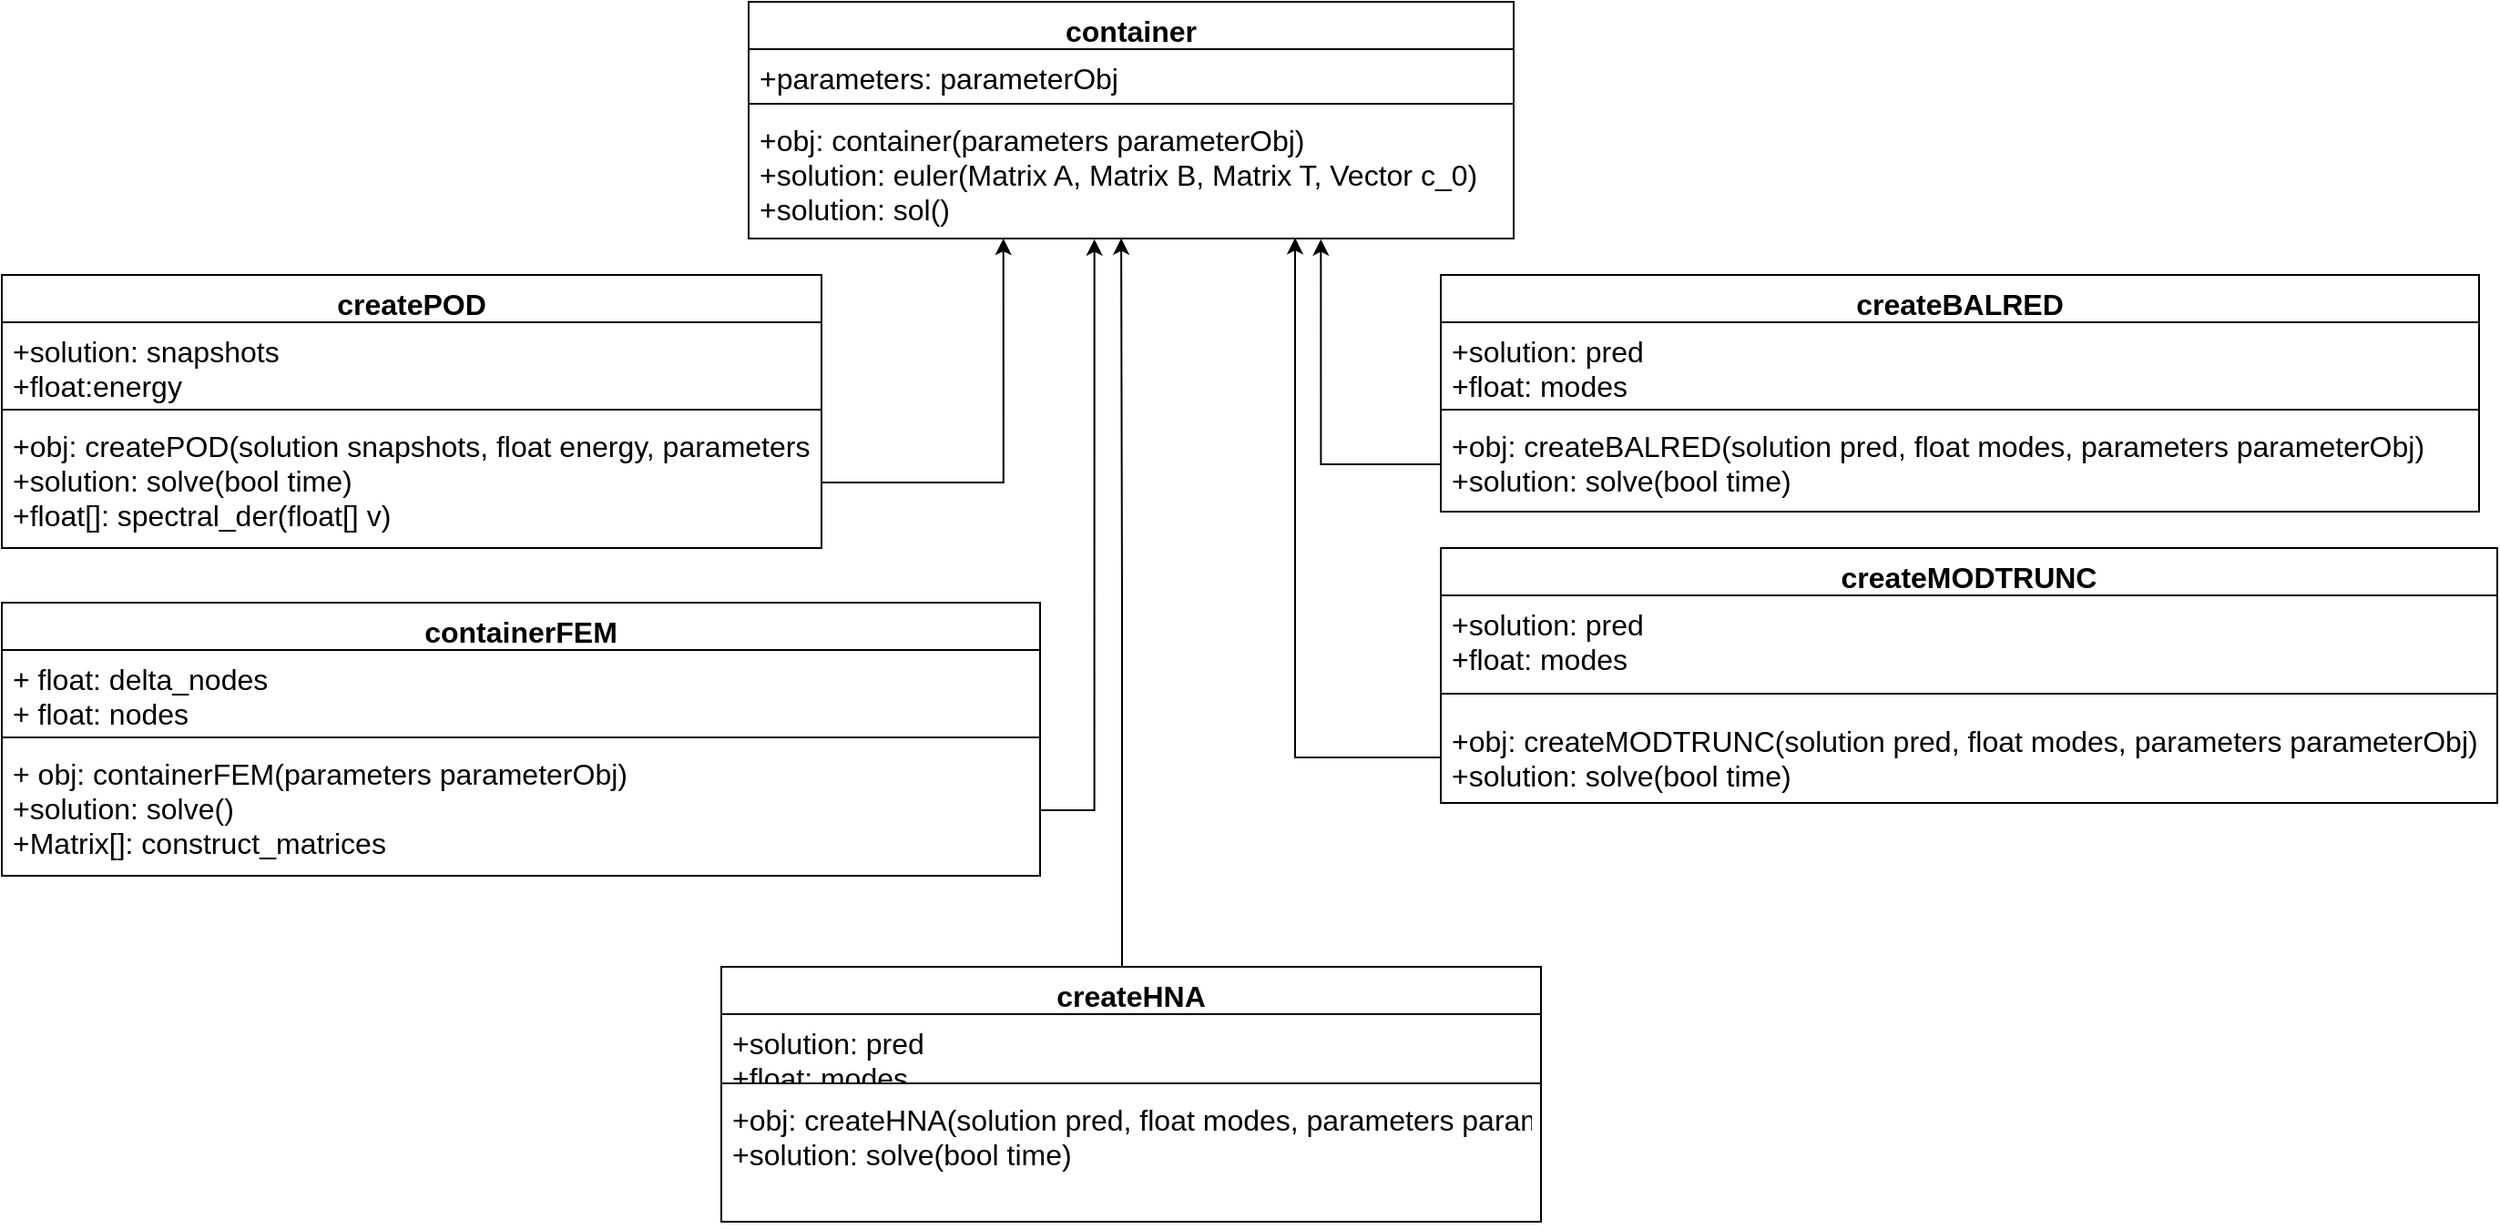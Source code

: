 <mxfile version="21.3.2" type="device">
  <diagram id="C5RBs43oDa-KdzZeNtuy" name="Page-1">
    <mxGraphModel dx="2206" dy="1225" grid="1" gridSize="10" guides="1" tooltips="1" connect="1" arrows="1" fold="1" page="1" pageScale="1" pageWidth="3300" pageHeight="4681" math="0" shadow="0">
      <root>
        <mxCell id="WIyWlLk6GJQsqaUBKTNV-0" />
        <mxCell id="WIyWlLk6GJQsqaUBKTNV-1" parent="WIyWlLk6GJQsqaUBKTNV-0" />
        <mxCell id="zZafRVPECkY1aL9NoOW7-15" value="container" style="swimlane;fontStyle=1;align=center;verticalAlign=top;childLayout=stackLayout;horizontal=1;startSize=26;horizontalStack=0;resizeParent=1;resizeParentMax=0;resizeLast=0;collapsible=1;marginBottom=0;fontSize=16;" parent="WIyWlLk6GJQsqaUBKTNV-1" vertex="1">
          <mxGeometry x="1140" y="330" width="420" height="130" as="geometry" />
        </mxCell>
        <mxCell id="zZafRVPECkY1aL9NoOW7-16" value="+parameters: parameterObj" style="text;strokeColor=none;fillColor=none;align=left;verticalAlign=top;spacingLeft=4;spacingRight=4;overflow=hidden;rotatable=0;points=[[0,0.5],[1,0.5]];portConstraint=eastwest;fontSize=16;" parent="zZafRVPECkY1aL9NoOW7-15" vertex="1">
          <mxGeometry y="26" width="420" height="26" as="geometry" />
        </mxCell>
        <mxCell id="zZafRVPECkY1aL9NoOW7-17" value="" style="line;strokeWidth=1;fillColor=none;align=left;verticalAlign=middle;spacingTop=-1;spacingLeft=3;spacingRight=3;rotatable=0;labelPosition=right;points=[];portConstraint=eastwest;fontSize=16;" parent="zZafRVPECkY1aL9NoOW7-15" vertex="1">
          <mxGeometry y="52" width="420" height="8" as="geometry" />
        </mxCell>
        <mxCell id="zZafRVPECkY1aL9NoOW7-18" value="+obj: container(parameters parameterObj)&#xa;+solution: euler(Matrix A, Matrix B, Matrix T, Vector c_0)&#xa;+solution: sol()" style="text;strokeColor=none;fillColor=none;align=left;verticalAlign=top;spacingLeft=4;spacingRight=4;overflow=hidden;rotatable=0;points=[[0,0.5],[1,0.5]];portConstraint=eastwest;fontSize=16;" parent="zZafRVPECkY1aL9NoOW7-15" vertex="1">
          <mxGeometry y="60" width="420" height="70" as="geometry" />
        </mxCell>
        <mxCell id="zZafRVPECkY1aL9NoOW7-19" value="containerFEM" style="swimlane;fontStyle=1;align=center;verticalAlign=top;childLayout=stackLayout;horizontal=1;startSize=26;horizontalStack=0;resizeParent=1;resizeParentMax=0;resizeLast=0;collapsible=1;marginBottom=0;fontSize=16;" parent="WIyWlLk6GJQsqaUBKTNV-1" vertex="1">
          <mxGeometry x="730" y="660" width="570" height="150" as="geometry" />
        </mxCell>
        <mxCell id="zZafRVPECkY1aL9NoOW7-20" value="+ float: delta_nodes&#xa;+ float: nodes&#xa;" style="text;strokeColor=none;fillColor=none;align=left;verticalAlign=top;spacingLeft=4;spacingRight=4;overflow=hidden;rotatable=0;points=[[0,0.5],[1,0.5]];portConstraint=eastwest;fontSize=16;" parent="zZafRVPECkY1aL9NoOW7-19" vertex="1">
          <mxGeometry y="26" width="570" height="44" as="geometry" />
        </mxCell>
        <mxCell id="zZafRVPECkY1aL9NoOW7-21" value="" style="line;strokeWidth=1;fillColor=none;align=left;verticalAlign=middle;spacingTop=-1;spacingLeft=3;spacingRight=3;rotatable=0;labelPosition=right;points=[];portConstraint=eastwest;fontSize=16;" parent="zZafRVPECkY1aL9NoOW7-19" vertex="1">
          <mxGeometry y="70" width="570" height="8" as="geometry" />
        </mxCell>
        <mxCell id="zZafRVPECkY1aL9NoOW7-22" value="+ obj: containerFEM(parameters parameterObj)&#xa;+solution: solve()&#xa;+Matrix[]: construct_matrices&#xa;" style="text;strokeColor=none;fillColor=none;align=left;verticalAlign=top;spacingLeft=4;spacingRight=4;overflow=hidden;rotatable=0;points=[[0,0.5],[1,0.5]];portConstraint=eastwest;fontSize=16;" parent="zZafRVPECkY1aL9NoOW7-19" vertex="1">
          <mxGeometry y="78" width="570" height="72" as="geometry" />
        </mxCell>
        <mxCell id="zZafRVPECkY1aL9NoOW7-38" value="createPOD" style="swimlane;fontStyle=1;align=center;verticalAlign=top;childLayout=stackLayout;horizontal=1;startSize=26;horizontalStack=0;resizeParent=1;resizeParentMax=0;resizeLast=0;collapsible=1;marginBottom=0;fontSize=16;" parent="WIyWlLk6GJQsqaUBKTNV-1" vertex="1">
          <mxGeometry x="730" y="480" width="450" height="150" as="geometry" />
        </mxCell>
        <mxCell id="zZafRVPECkY1aL9NoOW7-39" value="+solution: snapshots&#xa;+float:energy&#xa;" style="text;strokeColor=none;fillColor=none;align=left;verticalAlign=top;spacingLeft=4;spacingRight=4;overflow=hidden;rotatable=0;points=[[0,0.5],[1,0.5]];portConstraint=eastwest;fontSize=16;" parent="zZafRVPECkY1aL9NoOW7-38" vertex="1">
          <mxGeometry y="26" width="450" height="44" as="geometry" />
        </mxCell>
        <mxCell id="zZafRVPECkY1aL9NoOW7-40" value="" style="line;strokeWidth=1;fillColor=none;align=left;verticalAlign=middle;spacingTop=-1;spacingLeft=3;spacingRight=3;rotatable=0;labelPosition=right;points=[];portConstraint=eastwest;fontSize=16;" parent="zZafRVPECkY1aL9NoOW7-38" vertex="1">
          <mxGeometry y="70" width="450" height="8" as="geometry" />
        </mxCell>
        <mxCell id="zZafRVPECkY1aL9NoOW7-41" value="+obj: createPOD(solution snapshots, float energy, parameters parameterObj)&#xa;+solution: solve(bool time)&#xa;+float[]: spectral_der(float[] v)&#xa;&#xa;" style="text;strokeColor=none;fillColor=none;align=left;verticalAlign=top;spacingLeft=4;spacingRight=4;overflow=hidden;rotatable=0;points=[[0,0.5],[1,0.5]];portConstraint=eastwest;fontSize=16;" parent="zZafRVPECkY1aL9NoOW7-38" vertex="1">
          <mxGeometry y="78" width="450" height="72" as="geometry" />
        </mxCell>
        <mxCell id="_xmLCCh59PfJJaEa2ni0-1" value="createBALRED" style="swimlane;fontStyle=1;align=center;verticalAlign=top;childLayout=stackLayout;horizontal=1;startSize=26;horizontalStack=0;resizeParent=1;resizeParentMax=0;resizeLast=0;collapsible=1;marginBottom=0;fontSize=16;" vertex="1" parent="WIyWlLk6GJQsqaUBKTNV-1">
          <mxGeometry x="1520" y="480" width="570" height="130" as="geometry" />
        </mxCell>
        <mxCell id="_xmLCCh59PfJJaEa2ni0-2" value="+solution: pred&#xa;+float: modes&#xa;" style="text;strokeColor=none;fillColor=none;align=left;verticalAlign=top;spacingLeft=4;spacingRight=4;overflow=hidden;rotatable=0;points=[[0,0.5],[1,0.5]];portConstraint=eastwest;fontSize=16;" vertex="1" parent="_xmLCCh59PfJJaEa2ni0-1">
          <mxGeometry y="26" width="570" height="44" as="geometry" />
        </mxCell>
        <mxCell id="_xmLCCh59PfJJaEa2ni0-3" value="" style="line;strokeWidth=1;fillColor=none;align=left;verticalAlign=middle;spacingTop=-1;spacingLeft=3;spacingRight=3;rotatable=0;labelPosition=right;points=[];portConstraint=eastwest;fontSize=16;" vertex="1" parent="_xmLCCh59PfJJaEa2ni0-1">
          <mxGeometry y="70" width="570" height="8" as="geometry" />
        </mxCell>
        <mxCell id="_xmLCCh59PfJJaEa2ni0-4" value="+obj: createBALRED(solution pred, float modes, parameters parameterObj)&#xa;+solution: solve(bool time)&#xa;" style="text;strokeColor=none;fillColor=none;align=left;verticalAlign=top;spacingLeft=4;spacingRight=4;overflow=hidden;rotatable=0;points=[[0,0.5],[1,0.5]];portConstraint=eastwest;fontSize=16;" vertex="1" parent="_xmLCCh59PfJJaEa2ni0-1">
          <mxGeometry y="78" width="570" height="52" as="geometry" />
        </mxCell>
        <mxCell id="_xmLCCh59PfJJaEa2ni0-5" value="createMODTRUNC" style="swimlane;fontStyle=1;align=center;verticalAlign=top;childLayout=stackLayout;horizontal=1;startSize=26;horizontalStack=0;resizeParent=1;resizeParentMax=0;resizeLast=0;collapsible=1;marginBottom=0;fontSize=16;" vertex="1" parent="WIyWlLk6GJQsqaUBKTNV-1">
          <mxGeometry x="1520" y="630" width="580" height="140" as="geometry" />
        </mxCell>
        <mxCell id="_xmLCCh59PfJJaEa2ni0-6" value="+solution: pred&#xa;+float: modes&#xa;" style="text;strokeColor=none;fillColor=none;align=left;verticalAlign=top;spacingLeft=4;spacingRight=4;overflow=hidden;rotatable=0;points=[[0,0.5],[1,0.5]];portConstraint=eastwest;fontSize=16;" vertex="1" parent="_xmLCCh59PfJJaEa2ni0-5">
          <mxGeometry y="26" width="580" height="44" as="geometry" />
        </mxCell>
        <mxCell id="_xmLCCh59PfJJaEa2ni0-7" value="" style="line;strokeWidth=1;fillColor=none;align=left;verticalAlign=middle;spacingTop=-1;spacingLeft=3;spacingRight=3;rotatable=0;labelPosition=right;points=[];portConstraint=eastwest;fontSize=16;" vertex="1" parent="_xmLCCh59PfJJaEa2ni0-5">
          <mxGeometry y="70" width="580" height="20" as="geometry" />
        </mxCell>
        <mxCell id="_xmLCCh59PfJJaEa2ni0-8" value="+obj: createMODTRUNC(solution pred, float modes, parameters parameterObj)&#xa;+solution: solve(bool time)&#xa;" style="text;strokeColor=none;fillColor=none;align=left;verticalAlign=top;spacingLeft=4;spacingRight=4;overflow=hidden;rotatable=0;points=[[0,0.5],[1,0.5]];portConstraint=eastwest;fontSize=16;" vertex="1" parent="_xmLCCh59PfJJaEa2ni0-5">
          <mxGeometry y="90" width="580" height="50" as="geometry" />
        </mxCell>
        <mxCell id="_xmLCCh59PfJJaEa2ni0-31" style="edgeStyle=orthogonalEdgeStyle;rounded=0;orthogonalLoop=1;jettySize=auto;html=1;entryX=0.487;entryY=0.998;entryDx=0;entryDy=0;entryPerimeter=0;" edge="1" parent="WIyWlLk6GJQsqaUBKTNV-1" source="_xmLCCh59PfJJaEa2ni0-9" target="zZafRVPECkY1aL9NoOW7-18">
          <mxGeometry relative="1" as="geometry">
            <Array as="points">
              <mxPoint x="1345" y="660" />
              <mxPoint x="1344" y="660" />
            </Array>
          </mxGeometry>
        </mxCell>
        <mxCell id="_xmLCCh59PfJJaEa2ni0-9" value="createHNA" style="swimlane;fontStyle=1;align=center;verticalAlign=top;childLayout=stackLayout;horizontal=1;startSize=26;horizontalStack=0;resizeParent=1;resizeParentMax=0;resizeLast=0;collapsible=1;marginBottom=0;fontSize=16;" vertex="1" parent="WIyWlLk6GJQsqaUBKTNV-1">
          <mxGeometry x="1125" y="860" width="450" height="140" as="geometry" />
        </mxCell>
        <mxCell id="_xmLCCh59PfJJaEa2ni0-10" value="+solution: pred&#xa;+float: modes&#xa;" style="text;strokeColor=none;fillColor=none;align=left;verticalAlign=top;spacingLeft=4;spacingRight=4;overflow=hidden;rotatable=0;points=[[0,0.5],[1,0.5]];portConstraint=eastwest;fontSize=16;" vertex="1" parent="_xmLCCh59PfJJaEa2ni0-9">
          <mxGeometry y="26" width="450" height="34" as="geometry" />
        </mxCell>
        <mxCell id="_xmLCCh59PfJJaEa2ni0-11" value="" style="line;strokeWidth=1;fillColor=none;align=left;verticalAlign=middle;spacingTop=-1;spacingLeft=3;spacingRight=3;rotatable=0;labelPosition=right;points=[];portConstraint=eastwest;fontSize=16;" vertex="1" parent="_xmLCCh59PfJJaEa2ni0-9">
          <mxGeometry y="60" width="450" height="8" as="geometry" />
        </mxCell>
        <mxCell id="_xmLCCh59PfJJaEa2ni0-12" value="+obj: createHNA(solution pred, float modes, parameters parameterObj)&#xa;+solution: solve(bool time)&#xa;" style="text;strokeColor=none;fillColor=none;align=left;verticalAlign=top;spacingLeft=4;spacingRight=4;overflow=hidden;rotatable=0;points=[[0,0.5],[1,0.5]];portConstraint=eastwest;fontSize=16;" vertex="1" parent="_xmLCCh59PfJJaEa2ni0-9">
          <mxGeometry y="68" width="450" height="72" as="geometry" />
        </mxCell>
        <mxCell id="_xmLCCh59PfJJaEa2ni0-32" style="edgeStyle=orthogonalEdgeStyle;rounded=0;orthogonalLoop=1;jettySize=auto;html=1;entryX=0.452;entryY=1.005;entryDx=0;entryDy=0;entryPerimeter=0;" edge="1" parent="WIyWlLk6GJQsqaUBKTNV-1" source="zZafRVPECkY1aL9NoOW7-22" target="zZafRVPECkY1aL9NoOW7-18">
          <mxGeometry relative="1" as="geometry">
            <mxPoint x="1330" y="470" as="targetPoint" />
          </mxGeometry>
        </mxCell>
        <mxCell id="_xmLCCh59PfJJaEa2ni0-33" style="edgeStyle=orthogonalEdgeStyle;rounded=0;orthogonalLoop=1;jettySize=auto;html=1;entryX=0.333;entryY=1;entryDx=0;entryDy=0;entryPerimeter=0;" edge="1" parent="WIyWlLk6GJQsqaUBKTNV-1" source="zZafRVPECkY1aL9NoOW7-41" target="zZafRVPECkY1aL9NoOW7-18">
          <mxGeometry relative="1" as="geometry" />
        </mxCell>
        <mxCell id="_xmLCCh59PfJJaEa2ni0-34" style="edgeStyle=orthogonalEdgeStyle;rounded=0;orthogonalLoop=1;jettySize=auto;html=1;entryX=0.748;entryY=1.005;entryDx=0;entryDy=0;entryPerimeter=0;" edge="1" parent="WIyWlLk6GJQsqaUBKTNV-1" source="_xmLCCh59PfJJaEa2ni0-4" target="zZafRVPECkY1aL9NoOW7-18">
          <mxGeometry relative="1" as="geometry" />
        </mxCell>
        <mxCell id="_xmLCCh59PfJJaEa2ni0-35" style="edgeStyle=orthogonalEdgeStyle;rounded=0;orthogonalLoop=1;jettySize=auto;html=1;entryX=0.713;entryY=0.994;entryDx=0;entryDy=0;entryPerimeter=0;" edge="1" parent="WIyWlLk6GJQsqaUBKTNV-1" source="_xmLCCh59PfJJaEa2ni0-8" target="zZafRVPECkY1aL9NoOW7-18">
          <mxGeometry relative="1" as="geometry">
            <mxPoint x="1440" y="470" as="targetPoint" />
            <Array as="points">
              <mxPoint x="1440" y="745" />
              <mxPoint x="1440" y="460" />
            </Array>
          </mxGeometry>
        </mxCell>
      </root>
    </mxGraphModel>
  </diagram>
</mxfile>
